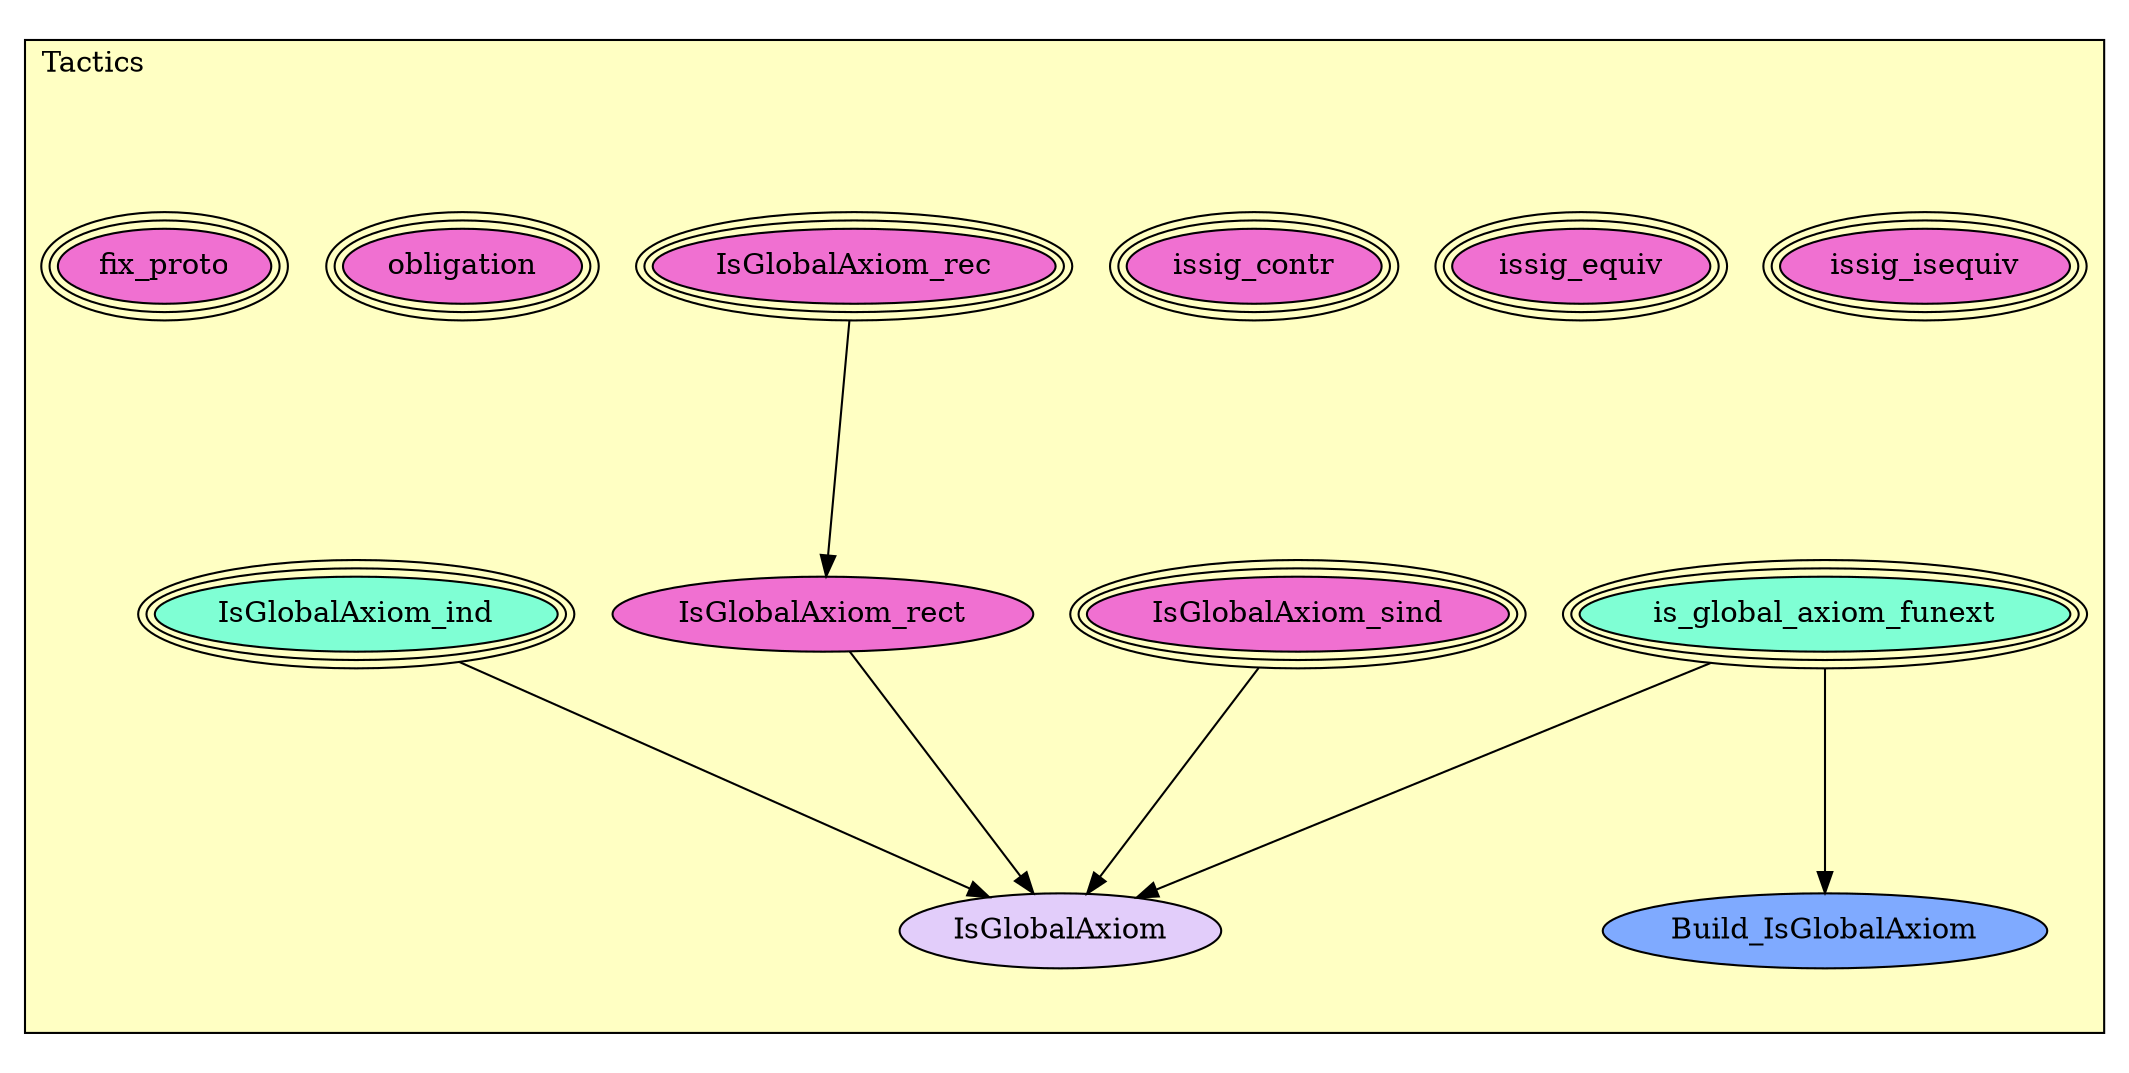 digraph HoTT_Basics_Tactics {
  graph [ratio=0.5]
  node [style=filled]
Tactics_issig_isequiv [label="issig_isequiv", URL=<Tactics.html#issig_isequiv>, peripheries=3, fillcolor="#F070D1"] ;
Tactics_issig_equiv [label="issig_equiv", URL=<Tactics.html#issig_equiv>, peripheries=3, fillcolor="#F070D1"] ;
Tactics_issig_contr [label="issig_contr", URL=<Tactics.html#issig_contr>, peripheries=3, fillcolor="#F070D1"] ;
Tactics_is_global_axiom_funext [label="is_global_axiom_funext", URL=<Tactics.html#is_global_axiom_funext>, peripheries=3, fillcolor="#7FFFD4"] ;
Tactics_IsGlobalAxiom_sind [label="IsGlobalAxiom_sind", URL=<Tactics.html#IsGlobalAxiom_sind>, peripheries=3, fillcolor="#F070D1"] ;
Tactics_IsGlobalAxiom_rec [label="IsGlobalAxiom_rec", URL=<Tactics.html#IsGlobalAxiom_rec>, peripheries=3, fillcolor="#F070D1"] ;
Tactics_IsGlobalAxiom_ind [label="IsGlobalAxiom_ind", URL=<Tactics.html#IsGlobalAxiom_ind>, peripheries=3, fillcolor="#7FFFD4"] ;
Tactics_IsGlobalAxiom_rect [label="IsGlobalAxiom_rect", URL=<Tactics.html#IsGlobalAxiom_rect>, fillcolor="#F070D1"] ;
Tactics_Build_IsGlobalAxiom [label="Build_IsGlobalAxiom", URL=<Tactics.html#Build_IsGlobalAxiom>, fillcolor="#7FAAFF"] ;
Tactics_IsGlobalAxiom [label="IsGlobalAxiom", URL=<Tactics.html#IsGlobalAxiom>, fillcolor="#E2CDFA"] ;
Tactics_obligation [label="obligation", URL=<Tactics.html#obligation>, peripheries=3, fillcolor="#F070D1"] ;
Tactics_fix_proto [label="fix_proto", URL=<Tactics.html#fix_proto>, peripheries=3, fillcolor="#F070D1"] ;
  Tactics_is_global_axiom_funext -> Tactics_Build_IsGlobalAxiom [] ;
  Tactics_is_global_axiom_funext -> Tactics_IsGlobalAxiom [] ;
  Tactics_IsGlobalAxiom_sind -> Tactics_IsGlobalAxiom [] ;
  Tactics_IsGlobalAxiom_rec -> Tactics_IsGlobalAxiom_rect [] ;
  Tactics_IsGlobalAxiom_ind -> Tactics_IsGlobalAxiom [] ;
  Tactics_IsGlobalAxiom_rect -> Tactics_IsGlobalAxiom [] ;
subgraph cluster_Tactics { label="Tactics"; fillcolor="#FFFFC3"; labeljust=l; style=filled 
Tactics_fix_proto; Tactics_obligation; Tactics_IsGlobalAxiom; Tactics_Build_IsGlobalAxiom; Tactics_IsGlobalAxiom_rect; Tactics_IsGlobalAxiom_ind; Tactics_IsGlobalAxiom_rec; Tactics_IsGlobalAxiom_sind; Tactics_is_global_axiom_funext; Tactics_issig_contr; Tactics_issig_equiv; Tactics_issig_isequiv; };
} /* END */
